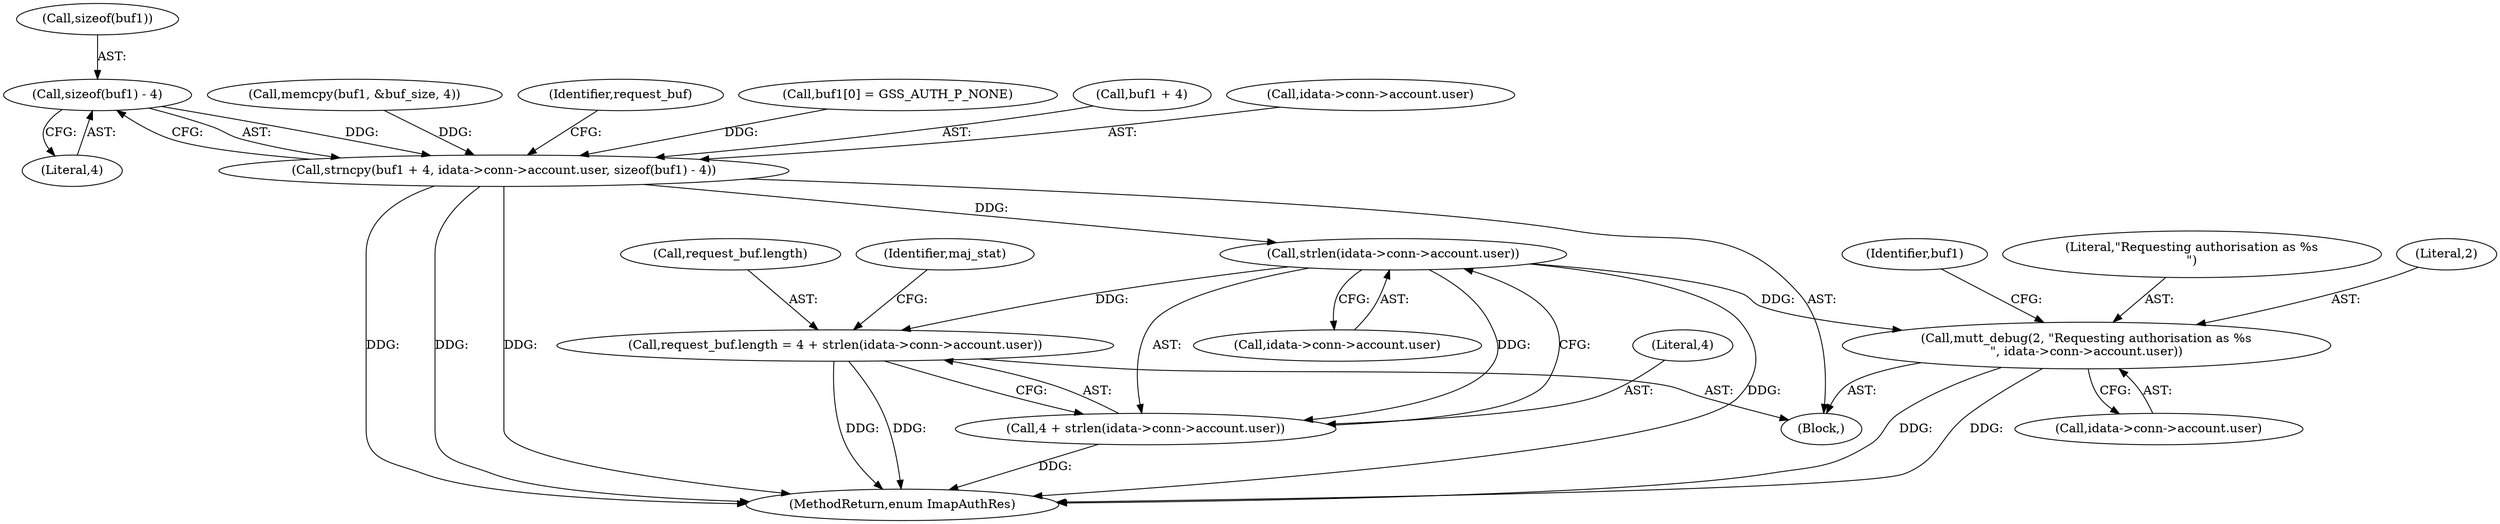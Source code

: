 digraph "0_neomutt_6f163e07ae68654d7ac5268cbb7565f6df79ad85_0@API" {
"1000633" [label="(Call,sizeof(buf1) - 4)"];
"1000622" [label="(Call,strncpy(buf1 + 4, idata->conn->account.user, sizeof(buf1) - 4))"];
"1000648" [label="(Call,strlen(idata->conn->account.user))"];
"1000642" [label="(Call,request_buf.length = 4 + strlen(idata->conn->account.user))"];
"1000646" [label="(Call,4 + strlen(idata->conn->account.user))"];
"1000691" [label="(Call,mutt_debug(2, \"Requesting authorisation as %s\n\", idata->conn->account.user))"];
"1000646" [label="(Call,4 + strlen(idata->conn->account.user))"];
"1000612" [label="(Call,memcpy(buf1, &buf_size, 4))"];
"1000694" [label="(Call,idata->conn->account.user)"];
"1000639" [label="(Identifier,request_buf)"];
"1000702" [label="(Identifier,buf1)"];
"1000633" [label="(Call,sizeof(buf1) - 4)"];
"1000622" [label="(Call,strncpy(buf1 + 4, idata->conn->account.user, sizeof(buf1) - 4))"];
"1000691" [label="(Call,mutt_debug(2, \"Requesting authorisation as %s\n\", idata->conn->account.user))"];
"1000647" [label="(Literal,4)"];
"1000642" [label="(Call,request_buf.length = 4 + strlen(idata->conn->account.user))"];
"1000617" [label="(Call,buf1[0] = GSS_AUTH_P_NONE)"];
"1000693" [label="(Literal,\"Requesting authorisation as %s\n\")"];
"1000623" [label="(Call,buf1 + 4)"];
"1000634" [label="(Call,sizeof(buf1))"];
"1000648" [label="(Call,strlen(idata->conn->account.user))"];
"1000649" [label="(Call,idata->conn->account.user)"];
"1000636" [label="(Literal,4)"];
"1000120" [label="(Block,)"];
"1000782" [label="(MethodReturn,enum ImapAuthRes)"];
"1000643" [label="(Call,request_buf.length)"];
"1000692" [label="(Literal,2)"];
"1000626" [label="(Call,idata->conn->account.user)"];
"1000657" [label="(Identifier,maj_stat)"];
"1000633" -> "1000622"  [label="AST: "];
"1000633" -> "1000636"  [label="CFG: "];
"1000634" -> "1000633"  [label="AST: "];
"1000636" -> "1000633"  [label="AST: "];
"1000622" -> "1000633"  [label="CFG: "];
"1000633" -> "1000622"  [label="DDG: "];
"1000622" -> "1000120"  [label="AST: "];
"1000623" -> "1000622"  [label="AST: "];
"1000626" -> "1000622"  [label="AST: "];
"1000639" -> "1000622"  [label="CFG: "];
"1000622" -> "1000782"  [label="DDG: "];
"1000622" -> "1000782"  [label="DDG: "];
"1000622" -> "1000782"  [label="DDG: "];
"1000617" -> "1000622"  [label="DDG: "];
"1000612" -> "1000622"  [label="DDG: "];
"1000622" -> "1000648"  [label="DDG: "];
"1000648" -> "1000646"  [label="AST: "];
"1000648" -> "1000649"  [label="CFG: "];
"1000649" -> "1000648"  [label="AST: "];
"1000646" -> "1000648"  [label="CFG: "];
"1000648" -> "1000782"  [label="DDG: "];
"1000648" -> "1000642"  [label="DDG: "];
"1000648" -> "1000646"  [label="DDG: "];
"1000648" -> "1000691"  [label="DDG: "];
"1000642" -> "1000120"  [label="AST: "];
"1000642" -> "1000646"  [label="CFG: "];
"1000643" -> "1000642"  [label="AST: "];
"1000646" -> "1000642"  [label="AST: "];
"1000657" -> "1000642"  [label="CFG: "];
"1000642" -> "1000782"  [label="DDG: "];
"1000642" -> "1000782"  [label="DDG: "];
"1000647" -> "1000646"  [label="AST: "];
"1000646" -> "1000782"  [label="DDG: "];
"1000691" -> "1000120"  [label="AST: "];
"1000691" -> "1000694"  [label="CFG: "];
"1000692" -> "1000691"  [label="AST: "];
"1000693" -> "1000691"  [label="AST: "];
"1000694" -> "1000691"  [label="AST: "];
"1000702" -> "1000691"  [label="CFG: "];
"1000691" -> "1000782"  [label="DDG: "];
"1000691" -> "1000782"  [label="DDG: "];
}

